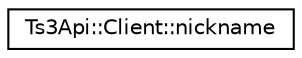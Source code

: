 digraph "Graficzna hierarchia klas"
{
  edge [fontname="Helvetica",fontsize="10",labelfontname="Helvetica",labelfontsize="10"];
  node [fontname="Helvetica",fontsize="10",shape=record];
  rankdir="LR";
  Node1 [label="Ts3Api::Client::nickname",height=0.2,width=0.4,color="black", fillcolor="white", style="filled",URL="$struct_ts3_api_1_1_client_1_1nickname.html"];
}
